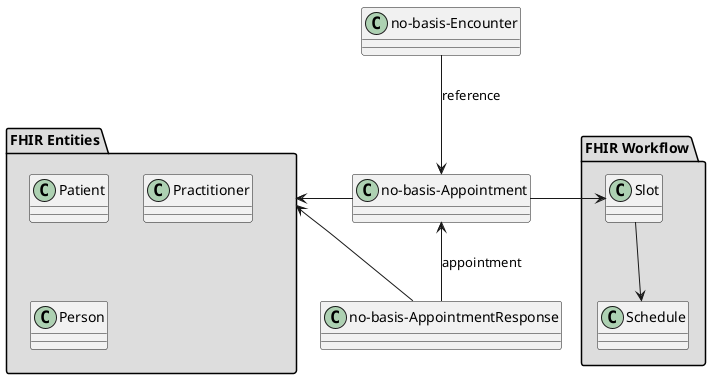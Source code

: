 @startuml

class "no-basis-Appointment" as class1
class "no-basis-AppointmentResponse" as class2
class "no-basis-Encounter" as class3

package "FHIR Entities" #DDDDDD {
class "Patient" as class4
class "Practitioner" as class5
class "Person" as class6
}

package "FHIR Workflow" #DDDDDD {
class "Schedule" as class7
class "Slot" as class8
}

class3 -down-> class1 : reference
class2 -up-> class1 : appointment
class8 --> class7
class1 -right-> class8
class1 -left-> "FHIR Entities" 
class2 -left-> "FHIR Entities"

@enduml